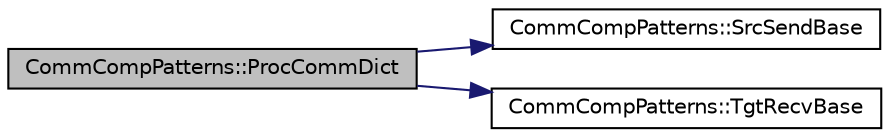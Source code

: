 digraph "CommCompPatterns::ProcCommDict"
{
 // INTERACTIVE_SVG=YES
  edge [fontname="Helvetica",fontsize="10",labelfontname="Helvetica",labelfontsize="10"];
  node [fontname="Helvetica",fontsize="10",shape=record];
  rankdir="LR";
  Node114 [label="CommCompPatterns::ProcCommDict",height=0.2,width=0.4,color="black", fillcolor="grey75", style="filled", fontcolor="black"];
  Node114 -> Node115 [color="midnightblue",fontsize="10",style="solid",fontname="Helvetica"];
  Node115 [label="CommCompPatterns::SrcSendBase",height=0.2,width=0.4,color="black", fillcolor="white", style="filled",URL="$classCommCompPatterns.html#a3d776059f831816b56c1b98e2581d1c6",tooltip="Return the base (0th index) of the subinterval of send buffer in the source buffer. "];
  Node114 -> Node116 [color="midnightblue",fontsize="10",style="solid",fontname="Helvetica"];
  Node116 [label="CommCompPatterns::TgtRecvBase",height=0.2,width=0.4,color="black", fillcolor="white", style="filled",URL="$classCommCompPatterns.html#a772665118ad2517205c2e077fa6e88bd",tooltip="Return the base (0th index) of the subinterval of receive buffer in the target buffer. "];
}
